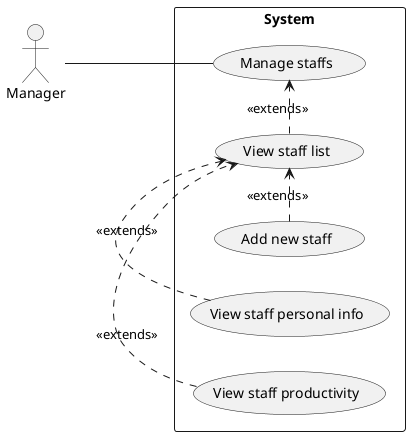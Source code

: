 @startuml
left to right direction

:Manager: as Manager

rectangle System {
    (Manage staffs) as UC04
    (View staff list) as UC10
    (Add new staff) as UC11
    (View staff productivity) as UC12
    (View staff personal info) as UC07
}

UC10 .> UC04: <<extends>>
UC11 .> UC10: <<extends>>
UC07 .> UC10: <<extends>>
UC12 .> UC10: <<extends>>

Manager -- UC04
@enduml
